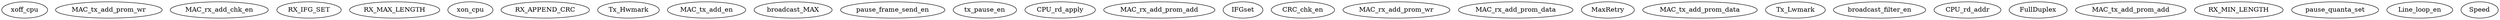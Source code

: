strict digraph "" {
	xoff_cpu;
	MAC_tx_add_prom_wr;
	MAC_rx_add_chk_en;
	RX_IFG_SET;
	RX_MAX_LENGTH;
	xon_cpu;
	RX_APPEND_CRC;
	Tx_Hwmark;
	MAC_tx_add_en;
	broadcast_MAX;
	pause_frame_send_en;
	tx_pause_en;
	CPU_rd_apply;
	MAC_rx_add_prom_add;
	IFGset;
	CRC_chk_en;
	MAC_rx_add_prom_wr;
	MAC_rx_add_prom_data;
	MaxRetry;
	MAC_tx_add_prom_data;
	Tx_Lwmark;
	broadcast_filter_en;
	CPU_rd_addr;
	FullDuplex;
	MAC_tx_add_prom_add;
	RX_MIN_LENGTH;
	pause_quanta_set;
	Line_loop_en;
	Speed;
}
